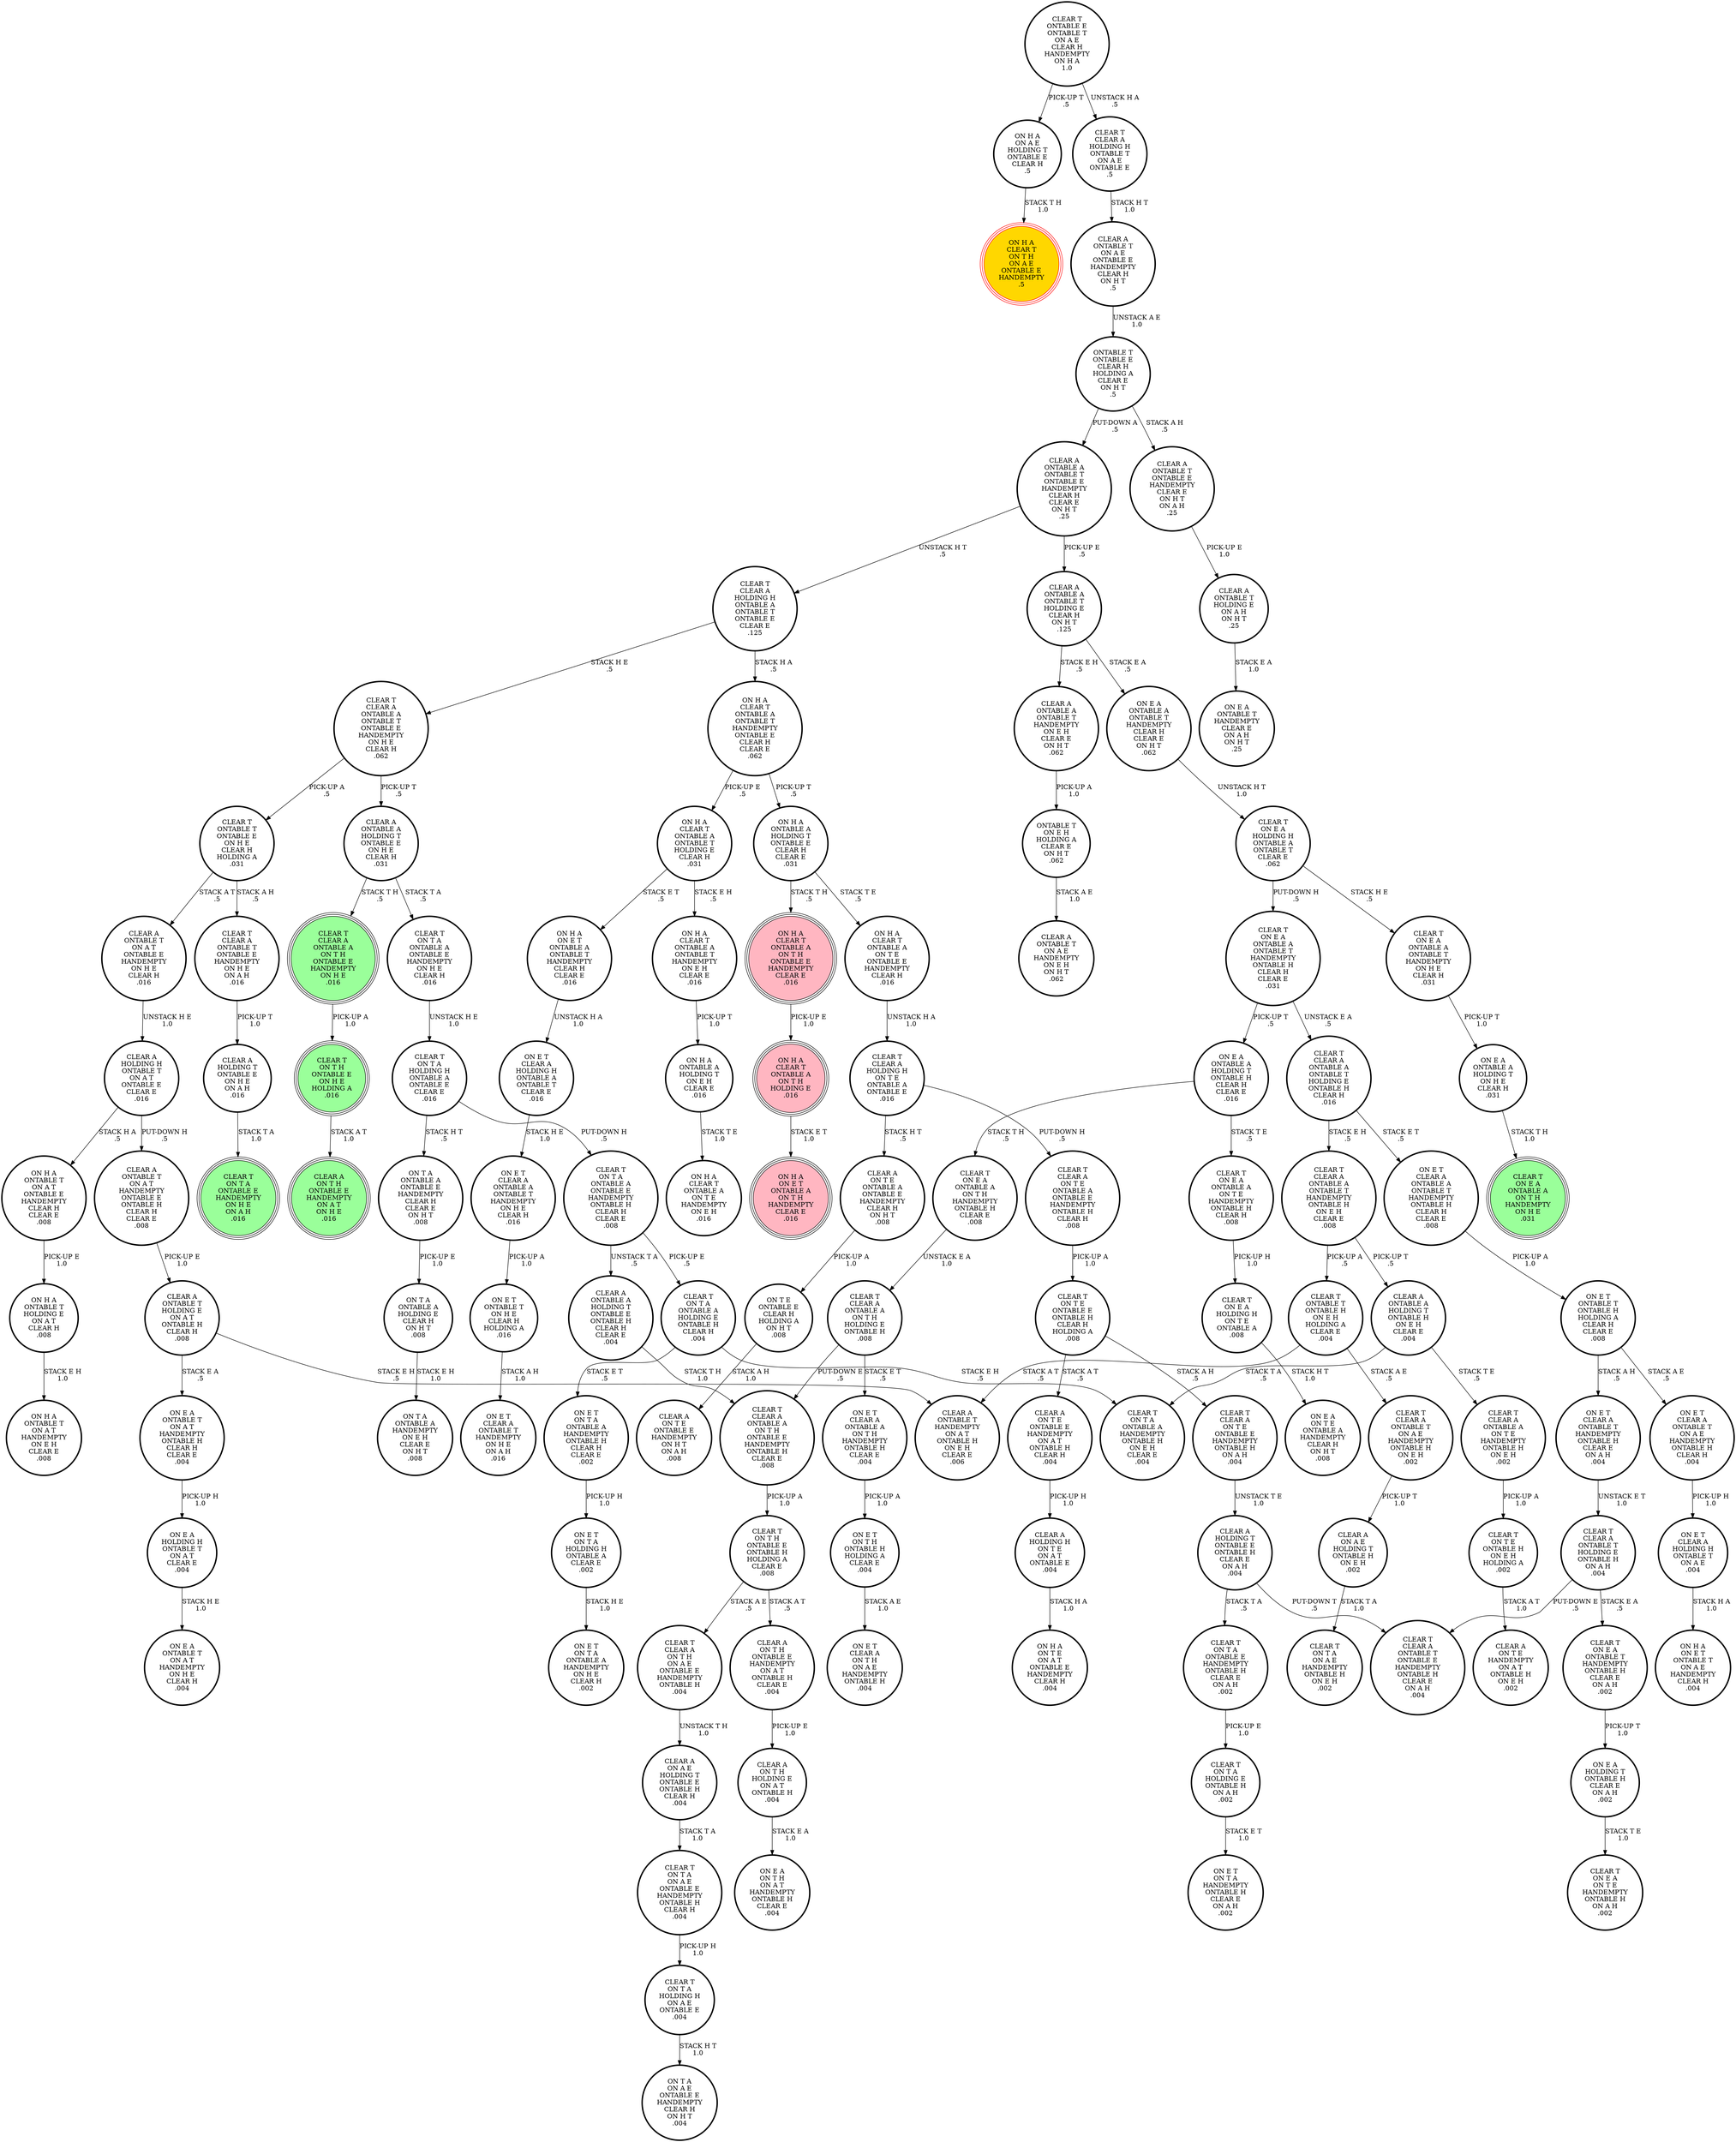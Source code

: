 digraph {
"ON E A\nONTABLE T\nON A T\nHANDEMPTY\nONTABLE H\nCLEAR H\nCLEAR E\n.004\n" -> "ON E A\nHOLDING H\nONTABLE T\nON A T\nCLEAR E\n.004\n"[label="PICK-UP H\n1.0\n"];
"ON H A\nON A E\nHOLDING T\nONTABLE E\nCLEAR H\n.5\n" -> "ON H A\nCLEAR T\nON T H\nON A E\nONTABLE E\nHANDEMPTY\n.5\n"[label="STACK T H\n1.0\n"];
"CLEAR T\nON T A\nON A E\nONTABLE E\nHANDEMPTY\nONTABLE H\nCLEAR H\n.004\n" -> "CLEAR T\nON T A\nHOLDING H\nON A E\nONTABLE E\n.004\n"[label="PICK-UP H\n1.0\n"];
"CLEAR T\nCLEAR A\nON T E\nONTABLE A\nONTABLE E\nHANDEMPTY\nONTABLE H\nCLEAR H\n.008\n" -> "CLEAR T\nON T E\nONTABLE E\nONTABLE H\nCLEAR H\nHOLDING A\n.008\n"[label="PICK-UP A\n1.0\n"];
"CLEAR T\nON T E\nONTABLE E\nONTABLE H\nCLEAR H\nHOLDING A\n.008\n" -> "CLEAR A\nON T E\nONTABLE E\nHANDEMPTY\nON A T\nONTABLE H\nCLEAR H\n.004\n"[label="STACK A T\n.5\n"];
"CLEAR T\nON T E\nONTABLE E\nONTABLE H\nCLEAR H\nHOLDING A\n.008\n" -> "CLEAR T\nCLEAR A\nON T E\nONTABLE E\nHANDEMPTY\nONTABLE H\nON A H\n.004\n"[label="STACK A H\n.5\n"];
"ON E T\nCLEAR A\nHOLDING H\nONTABLE T\nON A E\n.004\n" -> "ON H A\nON E T\nONTABLE T\nON A E\nHANDEMPTY\nCLEAR H\n.004\n"[label="STACK H A\n1.0\n"];
"CLEAR T\nCLEAR A\nONTABLE A\nONTABLE T\nONTABLE E\nHANDEMPTY\nON H E\nCLEAR H\n.062\n" -> "CLEAR T\nONTABLE T\nONTABLE E\nON H E\nCLEAR H\nHOLDING A\n.031\n"[label="PICK-UP A\n.5\n"];
"CLEAR T\nCLEAR A\nONTABLE A\nONTABLE T\nONTABLE E\nHANDEMPTY\nON H E\nCLEAR H\n.062\n" -> "CLEAR A\nONTABLE A\nHOLDING T\nONTABLE E\nON H E\nCLEAR H\n.031\n"[label="PICK-UP T\n.5\n"];
"ON E T\nON T A\nONTABLE A\nHANDEMPTY\nONTABLE H\nCLEAR H\nCLEAR E\n.002\n" -> "ON E T\nON T A\nHOLDING H\nONTABLE A\nCLEAR E\n.002\n"[label="PICK-UP H\n1.0\n"];
"ON T A\nONTABLE A\nHOLDING E\nCLEAR H\nON H T\n.008\n" -> "ON T A\nONTABLE A\nHANDEMPTY\nON E H\nCLEAR E\nON H T\n.008\n"[label="STACK E H\n1.0\n"];
"CLEAR T\nCLEAR A\nHOLDING H\nONTABLE A\nONTABLE T\nONTABLE E\nCLEAR E\n.125\n" -> "ON H A\nCLEAR T\nONTABLE A\nONTABLE T\nHANDEMPTY\nONTABLE E\nCLEAR H\nCLEAR E\n.062\n"[label="STACK H A\n.5\n"];
"CLEAR T\nCLEAR A\nHOLDING H\nONTABLE A\nONTABLE T\nONTABLE E\nCLEAR E\n.125\n" -> "CLEAR T\nCLEAR A\nONTABLE A\nONTABLE T\nONTABLE E\nHANDEMPTY\nON H E\nCLEAR H\n.062\n"[label="STACK H E\n.5\n"];
"CLEAR T\nON T A\nONTABLE E\nHANDEMPTY\nONTABLE H\nCLEAR E\nON A H\n.002\n" -> "CLEAR T\nON T A\nHOLDING E\nONTABLE H\nON A H\n.002\n"[label="PICK-UP E\n1.0\n"];
"CLEAR T\nCLEAR A\nONTABLE A\nON T E\nHANDEMPTY\nONTABLE H\nON E H\n.002\n" -> "CLEAR T\nON T E\nONTABLE H\nON E H\nHOLDING A\n.002\n"[label="PICK-UP A\n1.0\n"];
"CLEAR T\nON T A\nHOLDING E\nONTABLE H\nON A H\n.002\n" -> "ON E T\nON T A\nHANDEMPTY\nONTABLE H\nCLEAR E\nON A H\n.002\n"[label="STACK E T\n1.0\n"];
"CLEAR T\nCLEAR A\nONTABLE T\nHOLDING E\nONTABLE H\nON A H\n.004\n" -> "CLEAR T\nON E A\nONTABLE T\nHANDEMPTY\nONTABLE H\nCLEAR E\nON A H\n.002\n"[label="STACK E A\n.5\n"];
"CLEAR T\nCLEAR A\nONTABLE T\nHOLDING E\nONTABLE H\nON A H\n.004\n" -> "CLEAR T\nCLEAR A\nONTABLE T\nONTABLE E\nHANDEMPTY\nONTABLE H\nCLEAR E\nON A H\n.004\n"[label="PUT-DOWN E\n.5\n"];
"CLEAR T\nON T A\nHOLDING H\nON A E\nONTABLE E\n.004\n" -> "ON T A\nON A E\nONTABLE E\nHANDEMPTY\nCLEAR H\nON H T\n.004\n"[label="STACK H T\n1.0\n"];
"ON H A\nON E T\nONTABLE A\nONTABLE T\nHANDEMPTY\nCLEAR H\nCLEAR E\n.016\n" -> "ON E T\nCLEAR A\nHOLDING H\nONTABLE A\nONTABLE T\nCLEAR E\n.016\n"[label="UNSTACK H A\n1.0\n"];
"ON H A\nONTABLE T\nHOLDING E\nON A T\nCLEAR H\n.008\n" -> "ON H A\nONTABLE T\nON A T\nHANDEMPTY\nON E H\nCLEAR E\n.008\n"[label="STACK E H\n1.0\n"];
"CLEAR T\nCLEAR A\nHOLDING H\nON T E\nONTABLE A\nONTABLE E\n.016\n" -> "CLEAR A\nON T E\nONTABLE A\nONTABLE E\nHANDEMPTY\nCLEAR H\nON H T\n.008\n"[label="STACK H T\n.5\n"];
"CLEAR T\nCLEAR A\nHOLDING H\nON T E\nONTABLE A\nONTABLE E\n.016\n" -> "CLEAR T\nCLEAR A\nON T E\nONTABLE A\nONTABLE E\nHANDEMPTY\nONTABLE H\nCLEAR H\n.008\n"[label="PUT-DOWN H\n.5\n"];
"CLEAR A\nHOLDING T\nONTABLE E\nON H E\nON A H\n.016\n" -> "CLEAR T\nON T A\nONTABLE E\nHANDEMPTY\nON H E\nON A H\n.016\n"[label="STACK T A\n1.0\n"];
"ON E T\nONTABLE T\nON H E\nCLEAR H\nHOLDING A\n.016\n" -> "ON E T\nCLEAR A\nONTABLE T\nHANDEMPTY\nON H E\nON A H\n.016\n"[label="STACK A H\n1.0\n"];
"CLEAR T\nON T A\nONTABLE A\nONTABLE E\nHANDEMPTY\nONTABLE H\nCLEAR H\nCLEAR E\n.008\n" -> "CLEAR A\nONTABLE A\nHOLDING T\nONTABLE E\nONTABLE H\nCLEAR H\nCLEAR E\n.004\n"[label="UNSTACK T A\n.5\n"];
"CLEAR T\nON T A\nONTABLE A\nONTABLE E\nHANDEMPTY\nONTABLE H\nCLEAR H\nCLEAR E\n.008\n" -> "CLEAR T\nON T A\nONTABLE A\nHOLDING E\nONTABLE H\nCLEAR H\n.004\n"[label="PICK-UP E\n.5\n"];
"CLEAR T\nON T H\nONTABLE E\nONTABLE H\nHOLDING A\nCLEAR E\n.008\n" -> "CLEAR A\nON T H\nONTABLE E\nHANDEMPTY\nON A T\nONTABLE H\nCLEAR E\n.004\n"[label="STACK A T\n.5\n"];
"CLEAR T\nON T H\nONTABLE E\nONTABLE H\nHOLDING A\nCLEAR E\n.008\n" -> "CLEAR T\nCLEAR A\nON T H\nON A E\nONTABLE E\nHANDEMPTY\nONTABLE H\n.004\n"[label="STACK A E\n.5\n"];
"CLEAR A\nON T E\nONTABLE E\nHANDEMPTY\nON A T\nONTABLE H\nCLEAR H\n.004\n" -> "CLEAR A\nHOLDING H\nON T E\nON A T\nONTABLE E\n.004\n"[label="PICK-UP H\n1.0\n"];
"CLEAR T\nCLEAR A\nON T H\nON A E\nONTABLE E\nHANDEMPTY\nONTABLE H\n.004\n" -> "CLEAR A\nON A E\nHOLDING T\nONTABLE E\nONTABLE H\nCLEAR H\n.004\n"[label="UNSTACK T H\n1.0\n"];
"ON T A\nONTABLE A\nONTABLE E\nHANDEMPTY\nCLEAR H\nCLEAR E\nON H T\n.008\n" -> "ON T A\nONTABLE A\nHOLDING E\nCLEAR H\nON H T\n.008\n"[label="PICK-UP E\n1.0\n"];
"CLEAR T\nCLEAR A\nONTABLE A\nONTABLE T\nHOLDING E\nONTABLE H\nCLEAR H\n.016\n" -> "ON E T\nCLEAR A\nONTABLE A\nONTABLE T\nHANDEMPTY\nONTABLE H\nCLEAR H\nCLEAR E\n.008\n"[label="STACK E T\n.5\n"];
"CLEAR T\nCLEAR A\nONTABLE A\nONTABLE T\nHOLDING E\nONTABLE H\nCLEAR H\n.016\n" -> "CLEAR T\nCLEAR A\nONTABLE A\nONTABLE T\nHANDEMPTY\nONTABLE H\nON E H\nCLEAR E\n.008\n"[label="STACK E H\n.5\n"];
"ON H A\nCLEAR T\nONTABLE A\nON T H\nONTABLE E\nHANDEMPTY\nCLEAR E\n.016\n" -> "ON H A\nCLEAR T\nONTABLE A\nON T H\nHOLDING E\n.016\n"[label="PICK-UP E\n1.0\n"];
"CLEAR T\nON E A\nONTABLE A\nON T H\nHANDEMPTY\nONTABLE H\nCLEAR E\n.008\n" -> "CLEAR T\nCLEAR A\nONTABLE A\nON T H\nHOLDING E\nONTABLE H\n.008\n"[label="UNSTACK E A\n1.0\n"];
"ON H A\nONTABLE A\nHOLDING T\nON E H\nCLEAR E\n.016\n" -> "ON H A\nCLEAR T\nONTABLE A\nON T E\nHANDEMPTY\nON E H\n.016\n"[label="STACK T E\n1.0\n"];
"CLEAR T\nON E A\nHOLDING H\nONTABLE A\nONTABLE T\nCLEAR E\n.062\n" -> "CLEAR T\nON E A\nONTABLE A\nONTABLE T\nHANDEMPTY\nONTABLE H\nCLEAR H\nCLEAR E\n.031\n"[label="PUT-DOWN H\n.5\n"];
"CLEAR T\nON E A\nHOLDING H\nONTABLE A\nONTABLE T\nCLEAR E\n.062\n" -> "CLEAR T\nON E A\nONTABLE A\nONTABLE T\nHANDEMPTY\nON H E\nCLEAR H\n.031\n"[label="STACK H E\n.5\n"];
"ON E T\nCLEAR A\nONTABLE T\nON A E\nHANDEMPTY\nONTABLE H\nCLEAR H\n.004\n" -> "ON E T\nCLEAR A\nHOLDING H\nONTABLE T\nON A E\n.004\n"[label="PICK-UP H\n1.0\n"];
"ON E A\nHOLDING H\nONTABLE T\nON A T\nCLEAR E\n.004\n" -> "ON E A\nONTABLE T\nON A T\nHANDEMPTY\nON H E\nCLEAR H\n.004\n"[label="STACK H E\n1.0\n"];
"CLEAR T\nCLEAR A\nONTABLE A\nON T H\nHOLDING E\nONTABLE H\n.008\n" -> "ON E T\nCLEAR A\nONTABLE A\nON T H\nHANDEMPTY\nONTABLE H\nCLEAR E\n.004\n"[label="STACK E T\n.5\n"];
"CLEAR T\nCLEAR A\nONTABLE A\nON T H\nHOLDING E\nONTABLE H\n.008\n" -> "CLEAR T\nCLEAR A\nONTABLE A\nON T H\nONTABLE E\nHANDEMPTY\nONTABLE H\nCLEAR E\n.008\n"[label="PUT-DOWN E\n.5\n"];
"CLEAR T\nON T A\nHOLDING H\nONTABLE A\nONTABLE E\nCLEAR E\n.016\n" -> "CLEAR T\nON T A\nONTABLE A\nONTABLE E\nHANDEMPTY\nONTABLE H\nCLEAR H\nCLEAR E\n.008\n"[label="PUT-DOWN H\n.5\n"];
"CLEAR T\nON T A\nHOLDING H\nONTABLE A\nONTABLE E\nCLEAR E\n.016\n" -> "ON T A\nONTABLE A\nONTABLE E\nHANDEMPTY\nCLEAR H\nCLEAR E\nON H T\n.008\n"[label="STACK H T\n.5\n"];
"CLEAR A\nONTABLE A\nONTABLE T\nONTABLE E\nHANDEMPTY\nCLEAR H\nCLEAR E\nON H T\n.25\n" -> "CLEAR A\nONTABLE A\nONTABLE T\nHOLDING E\nCLEAR H\nON H T\n.125\n"[label="PICK-UP E\n.5\n"];
"CLEAR A\nONTABLE A\nONTABLE T\nONTABLE E\nHANDEMPTY\nCLEAR H\nCLEAR E\nON H T\n.25\n" -> "CLEAR T\nCLEAR A\nHOLDING H\nONTABLE A\nONTABLE T\nONTABLE E\nCLEAR E\n.125\n"[label="UNSTACK H T\n.5\n"];
"CLEAR A\nONTABLE T\nONTABLE E\nHANDEMPTY\nCLEAR E\nON H T\nON A H\n.25\n" -> "CLEAR A\nONTABLE T\nHOLDING E\nON A H\nON H T\n.25\n"[label="PICK-UP E\n1.0\n"];
"ON H A\nCLEAR T\nONTABLE A\nONTABLE T\nHANDEMPTY\nON E H\nCLEAR E\n.016\n" -> "ON H A\nONTABLE A\nHOLDING T\nON E H\nCLEAR E\n.016\n"[label="PICK-UP T\n1.0\n"];
"CLEAR A\nONTABLE T\nON A T\nHANDEMPTY\nONTABLE E\nONTABLE H\nCLEAR H\nCLEAR E\n.008\n" -> "CLEAR A\nONTABLE T\nHOLDING E\nON A T\nONTABLE H\nCLEAR H\n.008\n"[label="PICK-UP E\n1.0\n"];
"CLEAR A\nON A E\nHOLDING T\nONTABLE E\nONTABLE H\nCLEAR H\n.004\n" -> "CLEAR T\nON T A\nON A E\nONTABLE E\nHANDEMPTY\nONTABLE H\nCLEAR H\n.004\n"[label="STACK T A\n1.0\n"];
"CLEAR T\nCLEAR A\nONTABLE T\nONTABLE E\nHANDEMPTY\nON H E\nON A H\n.016\n" -> "CLEAR A\nHOLDING T\nONTABLE E\nON H E\nON A H\n.016\n"[label="PICK-UP T\n1.0\n"];
"ON E T\nCLEAR A\nONTABLE A\nON T H\nHANDEMPTY\nONTABLE H\nCLEAR E\n.004\n" -> "ON E T\nON T H\nONTABLE H\nHOLDING A\nCLEAR E\n.004\n"[label="PICK-UP A\n1.0\n"];
"CLEAR A\nONTABLE A\nHOLDING T\nONTABLE E\nONTABLE H\nCLEAR H\nCLEAR E\n.004\n" -> "CLEAR T\nCLEAR A\nONTABLE A\nON T H\nONTABLE E\nHANDEMPTY\nONTABLE H\nCLEAR E\n.008\n"[label="STACK T H\n1.0\n"];
"CLEAR A\nONTABLE T\nON A E\nONTABLE E\nHANDEMPTY\nCLEAR H\nON H T\n.5\n" -> "ONTABLE T\nONTABLE E\nCLEAR H\nHOLDING A\nCLEAR E\nON H T\n.5\n"[label="UNSTACK A E\n1.0\n"];
"CLEAR A\nONTABLE A\nONTABLE T\nHOLDING E\nCLEAR H\nON H T\n.125\n" -> "CLEAR A\nONTABLE A\nONTABLE T\nHANDEMPTY\nON E H\nCLEAR E\nON H T\n.062\n"[label="STACK E H\n.5\n"];
"CLEAR A\nONTABLE A\nONTABLE T\nHOLDING E\nCLEAR H\nON H T\n.125\n" -> "ON E A\nONTABLE A\nONTABLE T\nHANDEMPTY\nCLEAR H\nCLEAR E\nON H T\n.062\n"[label="STACK E A\n.5\n"];
"CLEAR A\nONTABLE T\nHOLDING E\nON A H\nON H T\n.25\n" -> "ON E A\nONTABLE T\nHANDEMPTY\nCLEAR E\nON A H\nON H T\n.25\n"[label="STACK E A\n1.0\n"];
"ON E T\nCLEAR A\nONTABLE A\nONTABLE T\nHANDEMPTY\nON H E\nCLEAR H\n.016\n" -> "ON E T\nONTABLE T\nON H E\nCLEAR H\nHOLDING A\n.016\n"[label="PICK-UP A\n1.0\n"];
"ON E T\nCLEAR A\nONTABLE A\nONTABLE T\nHANDEMPTY\nONTABLE H\nCLEAR H\nCLEAR E\n.008\n" -> "ON E T\nONTABLE T\nONTABLE H\nHOLDING A\nCLEAR H\nCLEAR E\n.008\n"[label="PICK-UP A\n1.0\n"];
"CLEAR T\nON E A\nHOLDING H\nON T E\nONTABLE A\n.008\n" -> "ON E A\nON T E\nONTABLE A\nHANDEMPTY\nCLEAR H\nON H T\n.008\n"[label="STACK H T\n1.0\n"];
"CLEAR A\nON T E\nONTABLE A\nONTABLE E\nHANDEMPTY\nCLEAR H\nON H T\n.008\n" -> "ON T E\nONTABLE E\nCLEAR H\nHOLDING A\nON H T\n.008\n"[label="PICK-UP A\n1.0\n"];
"ON H A\nCLEAR T\nONTABLE A\nONTABLE T\nHOLDING E\nCLEAR H\n.031\n" -> "ON H A\nON E T\nONTABLE A\nONTABLE T\nHANDEMPTY\nCLEAR H\nCLEAR E\n.016\n"[label="STACK E T\n.5\n"];
"ON H A\nCLEAR T\nONTABLE A\nONTABLE T\nHOLDING E\nCLEAR H\n.031\n" -> "ON H A\nCLEAR T\nONTABLE A\nONTABLE T\nHANDEMPTY\nON E H\nCLEAR E\n.016\n"[label="STACK E H\n.5\n"];
"CLEAR T\nONTABLE T\nONTABLE E\nON H E\nCLEAR H\nHOLDING A\n.031\n" -> "CLEAR A\nONTABLE T\nON A T\nONTABLE E\nHANDEMPTY\nON H E\nCLEAR H\n.016\n"[label="STACK A T\n.5\n"];
"CLEAR T\nONTABLE T\nONTABLE E\nON H E\nCLEAR H\nHOLDING A\n.031\n" -> "CLEAR T\nCLEAR A\nONTABLE T\nONTABLE E\nHANDEMPTY\nON H E\nON A H\n.016\n"[label="STACK A H\n.5\n"];
"ON E T\nONTABLE T\nONTABLE H\nHOLDING A\nCLEAR H\nCLEAR E\n.008\n" -> "ON E T\nCLEAR A\nONTABLE T\nHANDEMPTY\nONTABLE H\nCLEAR E\nON A H\n.004\n"[label="STACK A H\n.5\n"];
"ON E T\nONTABLE T\nONTABLE H\nHOLDING A\nCLEAR H\nCLEAR E\n.008\n" -> "ON E T\nCLEAR A\nONTABLE T\nON A E\nHANDEMPTY\nONTABLE H\nCLEAR H\n.004\n"[label="STACK A E\n.5\n"];
"ON E A\nONTABLE A\nHOLDING T\nONTABLE H\nCLEAR H\nCLEAR E\n.016\n" -> "CLEAR T\nON E A\nONTABLE A\nON T E\nHANDEMPTY\nONTABLE H\nCLEAR H\n.008\n"[label="STACK T E\n.5\n"];
"ON E A\nONTABLE A\nHOLDING T\nONTABLE H\nCLEAR H\nCLEAR E\n.016\n" -> "CLEAR T\nON E A\nONTABLE A\nON T H\nHANDEMPTY\nONTABLE H\nCLEAR E\n.008\n"[label="STACK T H\n.5\n"];
"ON H A\nCLEAR T\nONTABLE A\nONTABLE T\nHANDEMPTY\nONTABLE E\nCLEAR H\nCLEAR E\n.062\n" -> "ON H A\nCLEAR T\nONTABLE A\nONTABLE T\nHOLDING E\nCLEAR H\n.031\n"[label="PICK-UP E\n.5\n"];
"ON H A\nCLEAR T\nONTABLE A\nONTABLE T\nHANDEMPTY\nONTABLE E\nCLEAR H\nCLEAR E\n.062\n" -> "ON H A\nONTABLE A\nHOLDING T\nONTABLE E\nCLEAR H\nCLEAR E\n.031\n"[label="PICK-UP T\n.5\n"];
"CLEAR T\nON E A\nONTABLE A\nONTABLE T\nHANDEMPTY\nONTABLE H\nCLEAR H\nCLEAR E\n.031\n" -> "CLEAR T\nCLEAR A\nONTABLE A\nONTABLE T\nHOLDING E\nONTABLE H\nCLEAR H\n.016\n"[label="UNSTACK E A\n.5\n"];
"CLEAR T\nON E A\nONTABLE A\nONTABLE T\nHANDEMPTY\nONTABLE H\nCLEAR H\nCLEAR E\n.031\n" -> "ON E A\nONTABLE A\nHOLDING T\nONTABLE H\nCLEAR H\nCLEAR E\n.016\n"[label="PICK-UP T\n.5\n"];
"ONTABLE T\nONTABLE E\nCLEAR H\nHOLDING A\nCLEAR E\nON H T\n.5\n" -> "CLEAR A\nONTABLE A\nONTABLE T\nONTABLE E\nHANDEMPTY\nCLEAR H\nCLEAR E\nON H T\n.25\n"[label="PUT-DOWN A\n.5\n"];
"ONTABLE T\nONTABLE E\nCLEAR H\nHOLDING A\nCLEAR E\nON H T\n.5\n" -> "CLEAR A\nONTABLE T\nONTABLE E\nHANDEMPTY\nCLEAR E\nON H T\nON A H\n.25\n"[label="STACK A H\n.5\n"];
"ON E T\nCLEAR A\nHOLDING H\nONTABLE A\nONTABLE T\nCLEAR E\n.016\n" -> "ON E T\nCLEAR A\nONTABLE A\nONTABLE T\nHANDEMPTY\nON H E\nCLEAR H\n.016\n"[label="STACK H E\n1.0\n"];
"ON E T\nON T A\nHOLDING H\nONTABLE A\nCLEAR E\n.002\n" -> "ON E T\nON T A\nONTABLE A\nHANDEMPTY\nON H E\nCLEAR H\n.002\n"[label="STACK H E\n1.0\n"];
"CLEAR A\nHOLDING H\nONTABLE T\nON A T\nONTABLE E\nCLEAR E\n.016\n" -> "CLEAR A\nONTABLE T\nON A T\nHANDEMPTY\nONTABLE E\nONTABLE H\nCLEAR H\nCLEAR E\n.008\n"[label="PUT-DOWN H\n.5\n"];
"CLEAR A\nHOLDING H\nONTABLE T\nON A T\nONTABLE E\nCLEAR E\n.016\n" -> "ON H A\nONTABLE T\nON A T\nONTABLE E\nHANDEMPTY\nCLEAR H\nCLEAR E\n.008\n"[label="STACK H A\n.5\n"];
"ONTABLE T\nON E H\nHOLDING A\nCLEAR E\nON H T\n.062\n" -> "CLEAR A\nONTABLE T\nON A E\nHANDEMPTY\nON E H\nON H T\n.062\n"[label="STACK A E\n1.0\n"];
"CLEAR A\nON T H\nONTABLE E\nHANDEMPTY\nON A T\nONTABLE H\nCLEAR E\n.004\n" -> "CLEAR A\nON T H\nHOLDING E\nON A T\nONTABLE H\n.004\n"[label="PICK-UP E\n1.0\n"];
"ON E A\nHOLDING T\nONTABLE H\nCLEAR E\nON A H\n.002\n" -> "CLEAR T\nON E A\nON T E\nHANDEMPTY\nONTABLE H\nON A H\n.002\n"[label="STACK T E\n1.0\n"];
"CLEAR T\nCLEAR A\nONTABLE T\nON A E\nHANDEMPTY\nONTABLE H\nON E H\n.002\n" -> "CLEAR A\nON A E\nHOLDING T\nONTABLE H\nON E H\n.002\n"[label="PICK-UP T\n1.0\n"];
"CLEAR T\nCLEAR A\nONTABLE A\nON T H\nONTABLE E\nHANDEMPTY\nON H E\n.016\n" -> "CLEAR T\nON T H\nONTABLE E\nON H E\nHOLDING A\n.016\n"[label="PICK-UP A\n1.0\n"];
"CLEAR T\nON E A\nONTABLE A\nONTABLE T\nHANDEMPTY\nON H E\nCLEAR H\n.031\n" -> "ON E A\nONTABLE A\nHOLDING T\nON H E\nCLEAR H\n.031\n"[label="PICK-UP T\n1.0\n"];
"CLEAR A\nONTABLE A\nHOLDING T\nONTABLE H\nON E H\nCLEAR E\n.004\n" -> "CLEAR T\nON T A\nONTABLE A\nHANDEMPTY\nONTABLE H\nON E H\nCLEAR E\n.004\n"[label="STACK T A\n.5\n"];
"CLEAR A\nONTABLE A\nHOLDING T\nONTABLE H\nON E H\nCLEAR E\n.004\n" -> "CLEAR T\nCLEAR A\nONTABLE A\nON T E\nHANDEMPTY\nONTABLE H\nON E H\n.002\n"[label="STACK T E\n.5\n"];
"ON E T\nCLEAR A\nONTABLE T\nHANDEMPTY\nONTABLE H\nCLEAR E\nON A H\n.004\n" -> "CLEAR T\nCLEAR A\nONTABLE T\nHOLDING E\nONTABLE H\nON A H\n.004\n"[label="UNSTACK E T\n1.0\n"];
"CLEAR T\nCLEAR A\nHOLDING H\nONTABLE T\nON A E\nONTABLE E\n.5\n" -> "CLEAR A\nONTABLE T\nON A E\nONTABLE E\nHANDEMPTY\nCLEAR H\nON H T\n.5\n"[label="STACK H T\n1.0\n"];
"CLEAR T\nON E A\nONTABLE A\nON T E\nHANDEMPTY\nONTABLE H\nCLEAR H\n.008\n" -> "CLEAR T\nON E A\nHOLDING H\nON T E\nONTABLE A\n.008\n"[label="PICK-UP H\n1.0\n"];
"ON H A\nCLEAR T\nONTABLE A\nON T E\nONTABLE E\nHANDEMPTY\nCLEAR H\n.016\n" -> "CLEAR T\nCLEAR A\nHOLDING H\nON T E\nONTABLE A\nONTABLE E\n.016\n"[label="UNSTACK H A\n1.0\n"];
"ON H A\nCLEAR T\nONTABLE A\nON T H\nHOLDING E\n.016\n" -> "ON H A\nON E T\nONTABLE A\nON T H\nHANDEMPTY\nCLEAR E\n.016\n"[label="STACK E T\n1.0\n"];
"CLEAR T\nON T A\nONTABLE A\nONTABLE E\nHANDEMPTY\nON H E\nCLEAR H\n.016\n" -> "CLEAR T\nON T A\nHOLDING H\nONTABLE A\nONTABLE E\nCLEAR E\n.016\n"[label="UNSTACK H E\n1.0\n"];
"CLEAR A\nHOLDING H\nON T E\nON A T\nONTABLE E\n.004\n" -> "ON H A\nON T E\nON A T\nONTABLE E\nHANDEMPTY\nCLEAR H\n.004\n"[label="STACK H A\n1.0\n"];
"CLEAR T\nONTABLE E\nONTABLE T\nON A E\nCLEAR H\nHANDEMPTY\nON H A\n1.0\n" -> "CLEAR T\nCLEAR A\nHOLDING H\nONTABLE T\nON A E\nONTABLE E\n.5\n"[label="UNSTACK H A\n.5\n"];
"CLEAR T\nONTABLE E\nONTABLE T\nON A E\nCLEAR H\nHANDEMPTY\nON H A\n1.0\n" -> "ON H A\nON A E\nHOLDING T\nONTABLE E\nCLEAR H\n.5\n"[label="PICK-UP T\n.5\n"];
"CLEAR T\nON T A\nONTABLE A\nHOLDING E\nONTABLE H\nCLEAR H\n.004\n" -> "ON E T\nON T A\nONTABLE A\nHANDEMPTY\nONTABLE H\nCLEAR H\nCLEAR E\n.002\n"[label="STACK E T\n.5\n"];
"CLEAR T\nON T A\nONTABLE A\nHOLDING E\nONTABLE H\nCLEAR H\n.004\n" -> "CLEAR T\nON T A\nONTABLE A\nHANDEMPTY\nONTABLE H\nON E H\nCLEAR E\n.004\n"[label="STACK E H\n.5\n"];
"ON H A\nONTABLE A\nHOLDING T\nONTABLE E\nCLEAR H\nCLEAR E\n.031\n" -> "ON H A\nCLEAR T\nONTABLE A\nON T E\nONTABLE E\nHANDEMPTY\nCLEAR H\n.016\n"[label="STACK T E\n.5\n"];
"ON H A\nONTABLE A\nHOLDING T\nONTABLE E\nCLEAR H\nCLEAR E\n.031\n" -> "ON H A\nCLEAR T\nONTABLE A\nON T H\nONTABLE E\nHANDEMPTY\nCLEAR E\n.016\n"[label="STACK T H\n.5\n"];
"CLEAR A\nONTABLE T\nON A T\nONTABLE E\nHANDEMPTY\nON H E\nCLEAR H\n.016\n" -> "CLEAR A\nHOLDING H\nONTABLE T\nON A T\nONTABLE E\nCLEAR E\n.016\n"[label="UNSTACK H E\n1.0\n"];
"CLEAR A\nON A E\nHOLDING T\nONTABLE H\nON E H\n.002\n" -> "CLEAR T\nON T A\nON A E\nHANDEMPTY\nONTABLE H\nON E H\n.002\n"[label="STACK T A\n1.0\n"];
"ON T E\nONTABLE E\nCLEAR H\nHOLDING A\nON H T\n.008\n" -> "CLEAR A\nON T E\nONTABLE E\nHANDEMPTY\nON H T\nON A H\n.008\n"[label="STACK A H\n1.0\n"];
"ON E A\nONTABLE A\nONTABLE T\nHANDEMPTY\nCLEAR H\nCLEAR E\nON H T\n.062\n" -> "CLEAR T\nON E A\nHOLDING H\nONTABLE A\nONTABLE T\nCLEAR E\n.062\n"[label="UNSTACK H T\n1.0\n"];
"CLEAR A\nONTABLE A\nONTABLE T\nHANDEMPTY\nON E H\nCLEAR E\nON H T\n.062\n" -> "ONTABLE T\nON E H\nHOLDING A\nCLEAR E\nON H T\n.062\n"[label="PICK-UP A\n1.0\n"];
"CLEAR T\nON T E\nONTABLE H\nON E H\nHOLDING A\n.002\n" -> "CLEAR A\nON T E\nHANDEMPTY\nON A T\nONTABLE H\nON E H\n.002\n"[label="STACK A T\n1.0\n"];
"ON E T\nON T H\nONTABLE H\nHOLDING A\nCLEAR E\n.004\n" -> "ON E T\nCLEAR A\nON T H\nON A E\nHANDEMPTY\nONTABLE H\n.004\n"[label="STACK A E\n1.0\n"];
"CLEAR T\nCLEAR A\nONTABLE A\nONTABLE T\nHANDEMPTY\nONTABLE H\nON E H\nCLEAR E\n.008\n" -> "CLEAR A\nONTABLE A\nHOLDING T\nONTABLE H\nON E H\nCLEAR E\n.004\n"[label="PICK-UP T\n.5\n"];
"CLEAR T\nCLEAR A\nONTABLE A\nONTABLE T\nHANDEMPTY\nONTABLE H\nON E H\nCLEAR E\n.008\n" -> "CLEAR T\nONTABLE T\nONTABLE H\nON E H\nHOLDING A\nCLEAR E\n.004\n"[label="PICK-UP A\n.5\n"];
"CLEAR A\nONTABLE T\nHOLDING E\nON A T\nONTABLE H\nCLEAR H\n.008\n" -> "ON E A\nONTABLE T\nON A T\nHANDEMPTY\nONTABLE H\nCLEAR H\nCLEAR E\n.004\n"[label="STACK E A\n.5\n"];
"CLEAR A\nONTABLE T\nHOLDING E\nON A T\nONTABLE H\nCLEAR H\n.008\n" -> "CLEAR A\nONTABLE T\nHANDEMPTY\nON A T\nONTABLE H\nON E H\nCLEAR E\n.006\n"[label="STACK E H\n.5\n"];
"CLEAR A\nONTABLE A\nHOLDING T\nONTABLE E\nON H E\nCLEAR H\n.031\n" -> "CLEAR T\nON T A\nONTABLE A\nONTABLE E\nHANDEMPTY\nON H E\nCLEAR H\n.016\n"[label="STACK T A\n.5\n"];
"CLEAR A\nONTABLE A\nHOLDING T\nONTABLE E\nON H E\nCLEAR H\n.031\n" -> "CLEAR T\nCLEAR A\nONTABLE A\nON T H\nONTABLE E\nHANDEMPTY\nON H E\n.016\n"[label="STACK T H\n.5\n"];
"CLEAR T\nONTABLE T\nONTABLE H\nON E H\nHOLDING A\nCLEAR E\n.004\n" -> "CLEAR A\nONTABLE T\nHANDEMPTY\nON A T\nONTABLE H\nON E H\nCLEAR E\n.006\n"[label="STACK A T\n.5\n"];
"CLEAR T\nONTABLE T\nONTABLE H\nON E H\nHOLDING A\nCLEAR E\n.004\n" -> "CLEAR T\nCLEAR A\nONTABLE T\nON A E\nHANDEMPTY\nONTABLE H\nON E H\n.002\n"[label="STACK A E\n.5\n"];
"ON H A\nONTABLE T\nON A T\nONTABLE E\nHANDEMPTY\nCLEAR H\nCLEAR E\n.008\n" -> "ON H A\nONTABLE T\nHOLDING E\nON A T\nCLEAR H\n.008\n"[label="PICK-UP E\n1.0\n"];
"CLEAR A\nON T H\nHOLDING E\nON A T\nONTABLE H\n.004\n" -> "ON E A\nON T H\nON A T\nHANDEMPTY\nONTABLE H\nCLEAR E\n.004\n"[label="STACK E A\n1.0\n"];
"CLEAR A\nHOLDING T\nONTABLE E\nONTABLE H\nCLEAR E\nON A H\n.004\n" -> "CLEAR T\nCLEAR A\nONTABLE T\nONTABLE E\nHANDEMPTY\nONTABLE H\nCLEAR E\nON A H\n.004\n"[label="PUT-DOWN T\n.5\n"];
"CLEAR A\nHOLDING T\nONTABLE E\nONTABLE H\nCLEAR E\nON A H\n.004\n" -> "CLEAR T\nON T A\nONTABLE E\nHANDEMPTY\nONTABLE H\nCLEAR E\nON A H\n.002\n"[label="STACK T A\n.5\n"];
"CLEAR T\nON E A\nONTABLE T\nHANDEMPTY\nONTABLE H\nCLEAR E\nON A H\n.002\n" -> "ON E A\nHOLDING T\nONTABLE H\nCLEAR E\nON A H\n.002\n"[label="PICK-UP T\n1.0\n"];
"CLEAR T\nON T H\nONTABLE E\nON H E\nHOLDING A\n.016\n" -> "CLEAR A\nON T H\nONTABLE E\nHANDEMPTY\nON A T\nON H E\n.016\n"[label="STACK A T\n1.0\n"];
"CLEAR T\nCLEAR A\nONTABLE A\nON T H\nONTABLE E\nHANDEMPTY\nONTABLE H\nCLEAR E\n.008\n" -> "CLEAR T\nON T H\nONTABLE E\nONTABLE H\nHOLDING A\nCLEAR E\n.008\n"[label="PICK-UP A\n1.0\n"];
"ON E A\nONTABLE A\nHOLDING T\nON H E\nCLEAR H\n.031\n" -> "CLEAR T\nON E A\nONTABLE A\nON T H\nHANDEMPTY\nON H E\n.031\n"[label="STACK T H\n1.0\n"];
"CLEAR T\nCLEAR A\nON T E\nONTABLE E\nHANDEMPTY\nONTABLE H\nON A H\n.004\n" -> "CLEAR A\nHOLDING T\nONTABLE E\nONTABLE H\nCLEAR E\nON A H\n.004\n"[label="UNSTACK T E\n1.0\n"];
"ON H A\nCLEAR T\nONTABLE A\nON T E\nHANDEMPTY\nON E H\n.016\n" [shape=circle, penwidth=3];
"ON H A\nON E T\nONTABLE T\nON A E\nHANDEMPTY\nCLEAR H\n.004\n" [shape=circle, penwidth=3];
"CLEAR A\nON T H\nONTABLE E\nHANDEMPTY\nON A T\nON H E\n.016\n" [shape=circle, style=filled, fillcolor=palegreen1, peripheries=3];
"ON T A\nONTABLE A\nHANDEMPTY\nON E H\nCLEAR E\nON H T\n.008\n" [shape=circle, penwidth=3];
"ON E A\nON T H\nON A T\nHANDEMPTY\nONTABLE H\nCLEAR E\n.004\n" [shape=circle, penwidth=3];
"CLEAR T\nON T A\nONTABLE E\nHANDEMPTY\nON H E\nON A H\n.016\n" [shape=circle, style=filled, fillcolor=palegreen1, peripheries=3];
"ON E T\nCLEAR A\nONTABLE T\nHANDEMPTY\nON H E\nON A H\n.016\n" [shape=circle, penwidth=3];
"ON H A\nONTABLE T\nON A T\nHANDEMPTY\nON E H\nCLEAR E\n.008\n" [shape=circle, penwidth=3];
"ON E A\nONTABLE T\nON A T\nHANDEMPTY\nON H E\nCLEAR H\n.004\n" [shape=circle, penwidth=3];
"CLEAR T\nON T A\nON A E\nHANDEMPTY\nONTABLE H\nON E H\n.002\n" [shape=circle, penwidth=3];
"ON T A\nON A E\nONTABLE E\nHANDEMPTY\nCLEAR H\nON H T\n.004\n" [shape=circle, penwidth=3];
"ON E A\nON T E\nONTABLE A\nHANDEMPTY\nCLEAR H\nON H T\n.008\n" [shape=circle, penwidth=3];
"CLEAR A\nON T E\nHANDEMPTY\nON A T\nONTABLE H\nON E H\n.002\n" [shape=circle, penwidth=3];
"ON E T\nCLEAR A\nON T H\nON A E\nHANDEMPTY\nONTABLE H\n.004\n" [shape=circle, penwidth=3];
"ON H A\nON E T\nONTABLE A\nON T H\nHANDEMPTY\nCLEAR E\n.016\n" [shape=circle, style=filled, fillcolor=lightpink, peripheries=3];
"ON E A\nONTABLE T\nHANDEMPTY\nCLEAR E\nON A H\nON H T\n.25\n" [shape=circle, penwidth=3];
"ON E T\nON T A\nHANDEMPTY\nONTABLE H\nCLEAR E\nON A H\n.002\n" [shape=circle, penwidth=3];
"CLEAR A\nON T E\nONTABLE E\nHANDEMPTY\nON H T\nON A H\n.008\n" [shape=circle, penwidth=3];
"CLEAR T\nON E A\nON T E\nHANDEMPTY\nONTABLE H\nON A H\n.002\n" [shape=circle, penwidth=3];
"CLEAR A\nONTABLE T\nHANDEMPTY\nON A T\nONTABLE H\nON E H\nCLEAR E\n.006\n" [shape=circle, penwidth=3];
"ON H A\nON T E\nON A T\nONTABLE E\nHANDEMPTY\nCLEAR H\n.004\n" [shape=circle, penwidth=3];
"CLEAR T\nCLEAR A\nONTABLE T\nONTABLE E\nHANDEMPTY\nONTABLE H\nCLEAR E\nON A H\n.004\n" [shape=circle, penwidth=3];
"ON H A\nCLEAR T\nON T H\nON A E\nONTABLE E\nHANDEMPTY\n.5\n" [shape=circle, style=filled color=red, fillcolor=gold, peripheries=3];
"CLEAR T\nON E A\nONTABLE A\nON T H\nHANDEMPTY\nON H E\n.031\n" [shape=circle, style=filled, fillcolor=palegreen1, peripheries=3];
"CLEAR T\nON T A\nONTABLE A\nHANDEMPTY\nONTABLE H\nON E H\nCLEAR E\n.004\n" [shape=circle, penwidth=3];
"CLEAR A\nONTABLE T\nON A E\nHANDEMPTY\nON E H\nON H T\n.062\n" [shape=circle, penwidth=3];
"ON E T\nON T A\nONTABLE A\nHANDEMPTY\nON H E\nCLEAR H\n.002\n" [shape=circle, penwidth=3];
"ON E T\nCLEAR A\nONTABLE T\nON A E\nHANDEMPTY\nONTABLE H\nCLEAR H\n.004\n" [shape=circle, penwidth=3];
"ON H A\nONTABLE A\nHOLDING T\nONTABLE E\nCLEAR H\nCLEAR E\n.031\n" [shape=circle, penwidth=3];
"CLEAR A\nON A E\nHOLDING T\nONTABLE H\nON E H\n.002\n" [shape=circle, penwidth=3];
"CLEAR T\nON T A\nONTABLE A\nHOLDING E\nONTABLE H\nCLEAR H\n.004\n" [shape=circle, penwidth=3];
"CLEAR A\nON T H\nONTABLE E\nHANDEMPTY\nON A T\nONTABLE H\nCLEAR E\n.004\n" [shape=circle, penwidth=3];
"ON H A\nONTABLE A\nHOLDING T\nON E H\nCLEAR E\n.016\n" [shape=circle, penwidth=3];
"ON H A\nCLEAR T\nONTABLE A\nON T E\nHANDEMPTY\nON E H\n.016\n" [shape=circle, penwidth=3];
"ON H A\nCLEAR T\nONTABLE A\nONTABLE T\nHANDEMPTY\nON E H\nCLEAR E\n.016\n" [shape=circle, penwidth=3];
"CLEAR T\nCLEAR A\nONTABLE A\nON T H\nHOLDING E\nONTABLE H\n.008\n" [shape=circle, penwidth=3];
"CLEAR T\nON T H\nONTABLE E\nONTABLE H\nHOLDING A\nCLEAR E\n.008\n" [shape=circle, penwidth=3];
"ON H A\nCLEAR T\nONTABLE A\nONTABLE T\nHANDEMPTY\nONTABLE E\nCLEAR H\nCLEAR E\n.062\n" [shape=circle, penwidth=3];
"ON H A\nON E T\nONTABLE T\nON A E\nHANDEMPTY\nCLEAR H\n.004\n" [shape=circle, penwidth=3];
"CLEAR A\nONTABLE T\nHOLDING E\nON A T\nONTABLE H\nCLEAR H\n.008\n" [shape=circle, penwidth=3];
"CLEAR A\nON A E\nHOLDING T\nONTABLE E\nONTABLE H\nCLEAR H\n.004\n" [shape=circle, penwidth=3];
"CLEAR A\nON T H\nONTABLE E\nHANDEMPTY\nON A T\nON H E\n.016\n" [shape=circle, style=filled, fillcolor=palegreen1, peripheries=3];
"ON T A\nONTABLE A\nHANDEMPTY\nON E H\nCLEAR E\nON H T\n.008\n" [shape=circle, penwidth=3];
"CLEAR T\nCLEAR A\nONTABLE A\nONTABLE T\nHOLDING E\nONTABLE H\nCLEAR H\n.016\n" [shape=circle, penwidth=3];
"ON E T\nON T A\nHOLDING H\nONTABLE A\nCLEAR E\n.002\n" [shape=circle, penwidth=3];
"ON E A\nONTABLE A\nONTABLE T\nHANDEMPTY\nCLEAR H\nCLEAR E\nON H T\n.062\n" [shape=circle, penwidth=3];
"CLEAR T\nON T A\nON A E\nONTABLE E\nHANDEMPTY\nONTABLE H\nCLEAR H\n.004\n" [shape=circle, penwidth=3];
"CLEAR T\nON T A\nHOLDING H\nONTABLE A\nONTABLE E\nCLEAR E\n.016\n" [shape=circle, penwidth=3];
"ON H A\nONTABLE T\nHOLDING E\nON A T\nCLEAR H\n.008\n" [shape=circle, penwidth=3];
"CLEAR A\nONTABLE T\nONTABLE E\nHANDEMPTY\nCLEAR E\nON H T\nON A H\n.25\n" [shape=circle, penwidth=3];
"CLEAR T\nCLEAR A\nON T E\nONTABLE E\nHANDEMPTY\nONTABLE H\nON A H\n.004\n" [shape=circle, penwidth=3];
"CLEAR T\nON E A\nONTABLE A\nONTABLE T\nHANDEMPTY\nONTABLE H\nCLEAR H\nCLEAR E\n.031\n" [shape=circle, penwidth=3];
"CLEAR T\nON T A\nHOLDING H\nON A E\nONTABLE E\n.004\n" [shape=circle, penwidth=3];
"CLEAR A\nONTABLE T\nON A T\nONTABLE E\nHANDEMPTY\nON H E\nCLEAR H\n.016\n" [shape=circle, penwidth=3];
"CLEAR T\nCLEAR A\nONTABLE A\nON T H\nONTABLE E\nHANDEMPTY\nONTABLE H\nCLEAR E\n.008\n" [shape=circle, penwidth=3];
"CLEAR T\nON E A\nONTABLE T\nHANDEMPTY\nONTABLE H\nCLEAR E\nON A H\n.002\n" [shape=circle, penwidth=3];
"ON H A\nON E T\nONTABLE A\nONTABLE T\nHANDEMPTY\nCLEAR H\nCLEAR E\n.016\n" [shape=circle, penwidth=3];
"ON E A\nON T H\nON A T\nHANDEMPTY\nONTABLE H\nCLEAR E\n.004\n" [shape=circle, penwidth=3];
"CLEAR T\nCLEAR A\nONTABLE A\nON T H\nONTABLE E\nHANDEMPTY\nON H E\n.016\n" [shape=circle, style=filled, fillcolor=palegreen1, peripheries=3];
"CLEAR T\nON T A\nONTABLE E\nHANDEMPTY\nON H E\nON A H\n.016\n" [shape=circle, style=filled, fillcolor=palegreen1, peripheries=3];
"ON E T\nCLEAR A\nONTABLE T\nHANDEMPTY\nON H E\nON A H\n.016\n" [shape=circle, penwidth=3];
"CLEAR A\nONTABLE A\nONTABLE T\nONTABLE E\nHANDEMPTY\nCLEAR H\nCLEAR E\nON H T\n.25\n" [shape=circle, penwidth=3];
"CLEAR T\nON E A\nONTABLE A\nON T E\nHANDEMPTY\nONTABLE H\nCLEAR H\n.008\n" [shape=circle, penwidth=3];
"CLEAR T\nCLEAR A\nHOLDING H\nONTABLE T\nON A E\nONTABLE E\n.5\n" [shape=circle, penwidth=3];
"ON H A\nONTABLE T\nON A T\nHANDEMPTY\nON E H\nCLEAR E\n.008\n" [shape=circle, penwidth=3];
"CLEAR T\nCLEAR A\nONTABLE A\nONTABLE T\nHANDEMPTY\nONTABLE H\nON E H\nCLEAR E\n.008\n" [shape=circle, penwidth=3];
"CLEAR T\nON E A\nONTABLE A\nON T H\nHANDEMPTY\nONTABLE H\nCLEAR E\n.008\n" [shape=circle, penwidth=3];
"ON E T\nCLEAR A\nHOLDING H\nONTABLE T\nON A E\n.004\n" [shape=circle, penwidth=3];
"CLEAR T\nON T E\nONTABLE H\nON E H\nHOLDING A\n.002\n" [shape=circle, penwidth=3];
"ON E A\nONTABLE T\nON A T\nHANDEMPTY\nON H E\nCLEAR H\n.004\n" [shape=circle, penwidth=3];
"CLEAR T\nON T A\nON A E\nHANDEMPTY\nONTABLE H\nON E H\n.002\n" [shape=circle, penwidth=3];
"ON T A\nON A E\nONTABLE E\nHANDEMPTY\nCLEAR H\nON H T\n.004\n" [shape=circle, penwidth=3];
"CLEAR T\nONTABLE T\nONTABLE E\nON H E\nCLEAR H\nHOLDING A\n.031\n" [shape=circle, penwidth=3];
"ON E T\nCLEAR A\nONTABLE A\nON T H\nHANDEMPTY\nONTABLE H\nCLEAR E\n.004\n" [shape=circle, penwidth=3];
"ONTABLE T\nONTABLE E\nCLEAR H\nHOLDING A\nCLEAR E\nON H T\n.5\n" [shape=circle, penwidth=3];
"ON E A\nONTABLE A\nHOLDING T\nONTABLE H\nCLEAR H\nCLEAR E\n.016\n" [shape=circle, penwidth=3];
"CLEAR A\nON T H\nHOLDING E\nON A T\nONTABLE H\n.004\n" [shape=circle, penwidth=3];
"ON H A\nON A E\nHOLDING T\nONTABLE E\nCLEAR H\n.5\n" [shape=circle, penwidth=3];
"ON E A\nON T E\nONTABLE A\nHANDEMPTY\nCLEAR H\nON H T\n.008\n" [shape=circle, penwidth=3];
"ON T A\nONTABLE A\nHOLDING E\nCLEAR H\nON H T\n.008\n" [shape=circle, penwidth=3];
"CLEAR A\nON T E\nHANDEMPTY\nON A T\nONTABLE H\nON E H\n.002\n" [shape=circle, penwidth=3];
"ON E T\nONTABLE T\nONTABLE H\nHOLDING A\nCLEAR H\nCLEAR E\n.008\n" [shape=circle, penwidth=3];
"ON E T\nCLEAR A\nON T H\nON A E\nHANDEMPTY\nONTABLE H\n.004\n" [shape=circle, penwidth=3];
"ON H A\nCLEAR T\nONTABLE A\nON T E\nONTABLE E\nHANDEMPTY\nCLEAR H\n.016\n" [shape=circle, penwidth=3];
"CLEAR T\nCLEAR A\nONTABLE A\nONTABLE T\nONTABLE E\nHANDEMPTY\nON H E\nCLEAR H\n.062\n" [shape=circle, penwidth=3];
"ON H A\nCLEAR T\nONTABLE A\nON T H\nONTABLE E\nHANDEMPTY\nCLEAR E\n.016\n" [shape=circle, style=filled, fillcolor=lightpink, peripheries=3];
"CLEAR T\nONTABLE E\nONTABLE T\nON A E\nCLEAR H\nHANDEMPTY\nON H A\n1.0\n" [shape=circle, penwidth=3];
"ON E A\nONTABLE T\nON A T\nHANDEMPTY\nONTABLE H\nCLEAR H\nCLEAR E\n.004\n" [shape=circle, penwidth=3];
"CLEAR T\nCLEAR A\nONTABLE A\nON T E\nHANDEMPTY\nONTABLE H\nON E H\n.002\n" [shape=circle, penwidth=3];
"ON H A\nON E T\nONTABLE A\nON T H\nHANDEMPTY\nCLEAR E\n.016\n" [shape=circle, style=filled, fillcolor=lightpink, peripheries=3];
"CLEAR A\nONTABLE A\nHOLDING T\nONTABLE E\nONTABLE H\nCLEAR H\nCLEAR E\n.004\n" [shape=circle, penwidth=3];
"ON E A\nONTABLE T\nHANDEMPTY\nCLEAR E\nON A H\nON H T\n.25\n" [shape=circle, penwidth=3];
"CLEAR T\nON T E\nONTABLE E\nONTABLE H\nCLEAR H\nHOLDING A\n.008\n" [shape=circle, penwidth=3];
"ON E T\nON T H\nONTABLE H\nHOLDING A\nCLEAR E\n.004\n" [shape=circle, penwidth=3];
"CLEAR T\nON E A\nONTABLE A\nONTABLE T\nHANDEMPTY\nON H E\nCLEAR H\n.031\n" [shape=circle, penwidth=3];
"CLEAR T\nCLEAR A\nON T E\nONTABLE A\nONTABLE E\nHANDEMPTY\nONTABLE H\nCLEAR H\n.008\n" [shape=circle, penwidth=3];
"CLEAR T\nCLEAR A\nHOLDING H\nON T E\nONTABLE A\nONTABLE E\n.016\n" [shape=circle, penwidth=3];
"ON E T\nON T A\nHANDEMPTY\nONTABLE H\nCLEAR E\nON A H\n.002\n" [shape=circle, penwidth=3];
"CLEAR T\nONTABLE T\nONTABLE H\nON E H\nHOLDING A\nCLEAR E\n.004\n" [shape=circle, penwidth=3];
"ON H A\nONTABLE T\nON A T\nONTABLE E\nHANDEMPTY\nCLEAR H\nCLEAR E\n.008\n" [shape=circle, penwidth=3];
"CLEAR T\nON T A\nONTABLE A\nONTABLE E\nHANDEMPTY\nON H E\nCLEAR H\n.016\n" [shape=circle, penwidth=3];
"CLEAR A\nONTABLE A\nHOLDING T\nONTABLE E\nON H E\nCLEAR H\n.031\n" [shape=circle, penwidth=3];
"CLEAR A\nON T E\nONTABLE E\nHANDEMPTY\nON H T\nON A H\n.008\n" [shape=circle, penwidth=3];
"CLEAR T\nON E A\nON T E\nHANDEMPTY\nONTABLE H\nON A H\n.002\n" [shape=circle, penwidth=3];
"CLEAR A\nHOLDING T\nONTABLE E\nONTABLE H\nCLEAR E\nON A H\n.004\n" [shape=circle, penwidth=3];
"CLEAR A\nONTABLE T\nHANDEMPTY\nON A T\nONTABLE H\nON E H\nCLEAR E\n.006\n" [shape=circle, penwidth=3];
"CLEAR A\nONTABLE T\nON A E\nONTABLE E\nHANDEMPTY\nCLEAR H\nON H T\n.5\n" [shape=circle, penwidth=3];
"ON E A\nHOLDING H\nONTABLE T\nON A T\nCLEAR E\n.004\n" [shape=circle, penwidth=3];
"CLEAR T\nON T A\nHOLDING E\nONTABLE H\nON A H\n.002\n" [shape=circle, penwidth=3];
"CLEAR T\nON E A\nHOLDING H\nONTABLE A\nONTABLE T\nCLEAR E\n.062\n" [shape=circle, penwidth=3];
"ON E T\nCLEAR A\nHOLDING H\nONTABLE A\nONTABLE T\nCLEAR E\n.016\n" [shape=circle, penwidth=3];
"ON E T\nONTABLE T\nON H E\nCLEAR H\nHOLDING A\n.016\n" [shape=circle, penwidth=3];
"ON T A\nONTABLE A\nONTABLE E\nHANDEMPTY\nCLEAR H\nCLEAR E\nON H T\n.008\n" [shape=circle, penwidth=3];
"CLEAR A\nHOLDING T\nONTABLE E\nON H E\nON A H\n.016\n" [shape=circle, penwidth=3];
"CLEAR A\nONTABLE A\nONTABLE T\nHOLDING E\nCLEAR H\nON H T\n.125\n" [shape=circle, penwidth=3];
"ON H A\nON T E\nON A T\nONTABLE E\nHANDEMPTY\nCLEAR H\n.004\n" [shape=circle, penwidth=3];
"CLEAR T\nCLEAR A\nONTABLE T\nONTABLE E\nHANDEMPTY\nONTABLE H\nCLEAR E\nON A H\n.004\n" [shape=circle, penwidth=3];
"CLEAR T\nON T A\nONTABLE A\nONTABLE E\nHANDEMPTY\nONTABLE H\nCLEAR H\nCLEAR E\n.008\n" [shape=circle, penwidth=3];
"ONTABLE T\nON E H\nHOLDING A\nCLEAR E\nON H T\n.062\n" [shape=circle, penwidth=3];
"ON T E\nONTABLE E\nCLEAR H\nHOLDING A\nON H T\n.008\n" [shape=circle, penwidth=3];
"CLEAR A\nHOLDING H\nON T E\nON A T\nONTABLE E\n.004\n" [shape=circle, penwidth=3];
"ON E T\nCLEAR A\nONTABLE T\nHANDEMPTY\nONTABLE H\nCLEAR E\nON A H\n.004\n" [shape=circle, penwidth=3];
"ON H A\nCLEAR T\nON T H\nON A E\nONTABLE E\nHANDEMPTY\n.5\n" [shape=circle, style=filled color=red, fillcolor=gold, peripheries=3];
"CLEAR T\nON E A\nONTABLE A\nON T H\nHANDEMPTY\nON H E\n.031\n" [shape=circle, style=filled, fillcolor=palegreen1, peripheries=3];
"ON E T\nCLEAR A\nONTABLE A\nONTABLE T\nHANDEMPTY\nONTABLE H\nCLEAR H\nCLEAR E\n.008\n" [shape=circle, penwidth=3];
"CLEAR T\nCLEAR A\nON T H\nON A E\nONTABLE E\nHANDEMPTY\nONTABLE H\n.004\n" [shape=circle, penwidth=3];
"CLEAR A\nON T E\nONTABLE A\nONTABLE E\nHANDEMPTY\nCLEAR H\nON H T\n.008\n" [shape=circle, penwidth=3];
"ON H A\nCLEAR T\nONTABLE A\nONTABLE T\nHOLDING E\nCLEAR H\n.031\n" [shape=circle, penwidth=3];
"ON E T\nCLEAR A\nONTABLE A\nONTABLE T\nHANDEMPTY\nON H E\nCLEAR H\n.016\n" [shape=circle, penwidth=3];
"CLEAR T\nON T A\nONTABLE A\nHANDEMPTY\nONTABLE H\nON E H\nCLEAR E\n.004\n" [shape=circle, penwidth=3];
"CLEAR T\nON T A\nONTABLE E\nHANDEMPTY\nONTABLE H\nCLEAR E\nON A H\n.002\n" [shape=circle, penwidth=3];
"CLEAR T\nON E A\nHOLDING H\nON T E\nONTABLE A\n.008\n" [shape=circle, penwidth=3];
"CLEAR A\nONTABLE T\nON A E\nHANDEMPTY\nON E H\nON H T\n.062\n" [shape=circle, penwidth=3];
"CLEAR T\nON T H\nONTABLE E\nON H E\nHOLDING A\n.016\n" [shape=circle, style=filled, fillcolor=palegreen1, peripheries=3];
"ON H A\nCLEAR T\nONTABLE A\nON T H\nHOLDING E\n.016\n" [shape=circle, style=filled, fillcolor=lightpink, peripheries=3];
"CLEAR T\nCLEAR A\nONTABLE T\nON A E\nHANDEMPTY\nONTABLE H\nON E H\n.002\n" [shape=circle, penwidth=3];
"CLEAR A\nON T E\nONTABLE E\nHANDEMPTY\nON A T\nONTABLE H\nCLEAR H\n.004\n" [shape=circle, penwidth=3];
"ON E T\nON T A\nONTABLE A\nHANDEMPTY\nONTABLE H\nCLEAR H\nCLEAR E\n.002\n" [shape=circle, penwidth=3];
"CLEAR A\nONTABLE A\nHOLDING T\nONTABLE H\nON E H\nCLEAR E\n.004\n" [shape=circle, penwidth=3];
"ON E T\nON T A\nONTABLE A\nHANDEMPTY\nON H E\nCLEAR H\n.002\n" [shape=circle, penwidth=3];
"ON E A\nHOLDING T\nONTABLE H\nCLEAR E\nON A H\n.002\n" [shape=circle, penwidth=3];
"CLEAR T\nCLEAR A\nHOLDING H\nONTABLE A\nONTABLE T\nONTABLE E\nCLEAR E\n.125\n" [shape=circle, penwidth=3];
"ON E A\nONTABLE A\nHOLDING T\nON H E\nCLEAR H\n.031\n" [shape=circle, penwidth=3];
"CLEAR A\nONTABLE T\nHOLDING E\nON A H\nON H T\n.25\n" [shape=circle, penwidth=3];
"CLEAR T\nCLEAR A\nONTABLE T\nONTABLE E\nHANDEMPTY\nON H E\nON A H\n.016\n" [shape=circle, penwidth=3];
"CLEAR A\nHOLDING H\nONTABLE T\nON A T\nONTABLE E\nCLEAR E\n.016\n" [shape=circle, penwidth=3];
"CLEAR A\nONTABLE A\nONTABLE T\nHANDEMPTY\nON E H\nCLEAR E\nON H T\n.062\n" [shape=circle, penwidth=3];
"CLEAR T\nCLEAR A\nONTABLE T\nHOLDING E\nONTABLE H\nON A H\n.004\n" [shape=circle, penwidth=3];
"CLEAR A\nONTABLE T\nON A T\nHANDEMPTY\nONTABLE E\nONTABLE H\nCLEAR H\nCLEAR E\n.008\n" [shape=circle, penwidth=3];
}
